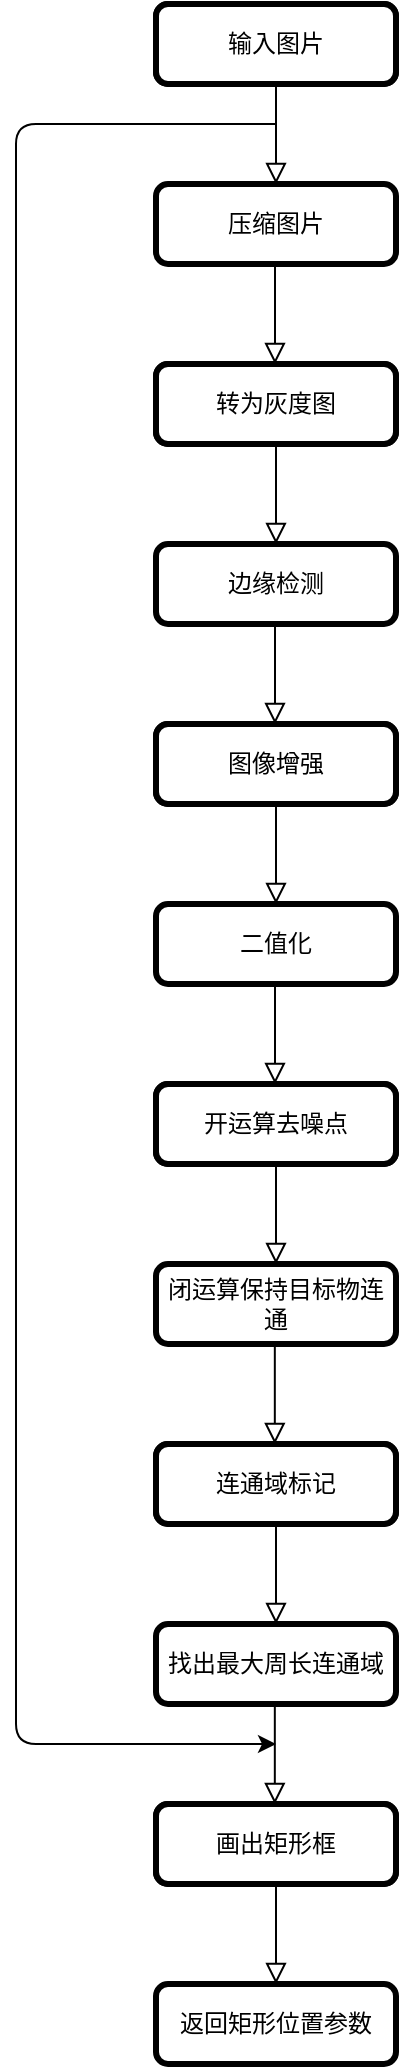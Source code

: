 <mxfile version="13.7.6" type="github">
  <diagram id="C5RBs43oDa-KdzZeNtuy" name="Page-1">
    <mxGraphModel dx="1673" dy="809" grid="0" gridSize="10" guides="1" tooltips="1" connect="1" arrows="1" fold="1" page="1" pageScale="1" pageWidth="827" pageHeight="1169" math="0" shadow="0">
      <root>
        <mxCell id="WIyWlLk6GJQsqaUBKTNV-0" />
        <mxCell id="WIyWlLk6GJQsqaUBKTNV-1" parent="WIyWlLk6GJQsqaUBKTNV-0" />
        <mxCell id="WIyWlLk6GJQsqaUBKTNV-2" value="" style="rounded=0;html=1;jettySize=auto;orthogonalLoop=1;fontSize=11;endArrow=block;endFill=0;endSize=8;strokeWidth=1;shadow=0;labelBackgroundColor=none;edgeStyle=orthogonalEdgeStyle;" parent="WIyWlLk6GJQsqaUBKTNV-1" source="WIyWlLk6GJQsqaUBKTNV-3" edge="1">
          <mxGeometry relative="1" as="geometry">
            <mxPoint x="220" y="170" as="targetPoint" />
          </mxGeometry>
        </mxCell>
        <mxCell id="WIyWlLk6GJQsqaUBKTNV-3" value="输入图片" style="rounded=1;whiteSpace=wrap;html=1;fontSize=12;glass=0;strokeWidth=3;shadow=0;" parent="WIyWlLk6GJQsqaUBKTNV-1" vertex="1">
          <mxGeometry x="160" y="80" width="120" height="40" as="geometry" />
        </mxCell>
        <mxCell id="svYZ8ogztypZdfJ2Gajn-1" value="压缩图片" style="rounded=1;whiteSpace=wrap;html=1;fontSize=12;glass=0;strokeWidth=3;shadow=0;" vertex="1" parent="WIyWlLk6GJQsqaUBKTNV-1">
          <mxGeometry x="160" y="170" width="120" height="40" as="geometry" />
        </mxCell>
        <mxCell id="svYZ8ogztypZdfJ2Gajn-2" value="输入图片" style="rounded=1;whiteSpace=wrap;html=1;fontSize=12;glass=0;strokeWidth=3;shadow=0;" vertex="1" parent="WIyWlLk6GJQsqaUBKTNV-1">
          <mxGeometry x="160" y="80" width="120" height="40" as="geometry" />
        </mxCell>
        <mxCell id="svYZ8ogztypZdfJ2Gajn-3" value="" style="rounded=0;html=1;jettySize=auto;orthogonalLoop=1;fontSize=11;endArrow=block;endFill=0;endSize=8;strokeWidth=1;shadow=0;labelBackgroundColor=none;edgeStyle=orthogonalEdgeStyle;" edge="1" parent="WIyWlLk6GJQsqaUBKTNV-1" source="svYZ8ogztypZdfJ2Gajn-4">
          <mxGeometry relative="1" as="geometry">
            <mxPoint x="220" y="350" as="targetPoint" />
          </mxGeometry>
        </mxCell>
        <mxCell id="svYZ8ogztypZdfJ2Gajn-4" value="输入图片" style="rounded=1;whiteSpace=wrap;html=1;fontSize=12;glass=0;strokeWidth=3;shadow=0;" vertex="1" parent="WIyWlLk6GJQsqaUBKTNV-1">
          <mxGeometry x="160" y="260" width="120" height="40" as="geometry" />
        </mxCell>
        <mxCell id="svYZ8ogztypZdfJ2Gajn-5" value="边缘检测" style="rounded=1;whiteSpace=wrap;html=1;fontSize=12;glass=0;strokeWidth=3;shadow=0;" vertex="1" parent="WIyWlLk6GJQsqaUBKTNV-1">
          <mxGeometry x="160" y="350" width="120" height="40" as="geometry" />
        </mxCell>
        <mxCell id="svYZ8ogztypZdfJ2Gajn-6" value="转为灰度图" style="rounded=1;whiteSpace=wrap;html=1;fontSize=12;glass=0;strokeWidth=3;shadow=0;" vertex="1" parent="WIyWlLk6GJQsqaUBKTNV-1">
          <mxGeometry x="160" y="260" width="120" height="40" as="geometry" />
        </mxCell>
        <mxCell id="svYZ8ogztypZdfJ2Gajn-7" value="" style="rounded=0;html=1;jettySize=auto;orthogonalLoop=1;fontSize=11;endArrow=block;endFill=0;endSize=8;strokeWidth=1;shadow=0;labelBackgroundColor=none;edgeStyle=orthogonalEdgeStyle;" edge="1" parent="WIyWlLk6GJQsqaUBKTNV-1" source="svYZ8ogztypZdfJ2Gajn-8">
          <mxGeometry relative="1" as="geometry">
            <mxPoint x="220" y="710" as="targetPoint" />
          </mxGeometry>
        </mxCell>
        <mxCell id="svYZ8ogztypZdfJ2Gajn-8" value="输入图片" style="rounded=1;whiteSpace=wrap;html=1;fontSize=12;glass=0;strokeWidth=3;shadow=0;" vertex="1" parent="WIyWlLk6GJQsqaUBKTNV-1">
          <mxGeometry x="160" y="620" width="120" height="40" as="geometry" />
        </mxCell>
        <mxCell id="svYZ8ogztypZdfJ2Gajn-9" value="闭运算保持目标物连通" style="rounded=1;whiteSpace=wrap;html=1;fontSize=12;glass=0;strokeWidth=3;shadow=0;" vertex="1" parent="WIyWlLk6GJQsqaUBKTNV-1">
          <mxGeometry x="160" y="710" width="120" height="40" as="geometry" />
        </mxCell>
        <mxCell id="svYZ8ogztypZdfJ2Gajn-10" value="开运算去噪点" style="rounded=1;whiteSpace=wrap;html=1;fontSize=12;glass=0;strokeWidth=3;shadow=0;" vertex="1" parent="WIyWlLk6GJQsqaUBKTNV-1">
          <mxGeometry x="160" y="620" width="120" height="40" as="geometry" />
        </mxCell>
        <mxCell id="svYZ8ogztypZdfJ2Gajn-11" value="" style="rounded=0;html=1;jettySize=auto;orthogonalLoop=1;fontSize=11;endArrow=block;endFill=0;endSize=8;strokeWidth=1;shadow=0;labelBackgroundColor=none;edgeStyle=orthogonalEdgeStyle;" edge="1" parent="WIyWlLk6GJQsqaUBKTNV-1" source="svYZ8ogztypZdfJ2Gajn-12">
          <mxGeometry relative="1" as="geometry">
            <mxPoint x="220" y="890" as="targetPoint" />
          </mxGeometry>
        </mxCell>
        <mxCell id="svYZ8ogztypZdfJ2Gajn-12" value="输入图片" style="rounded=1;whiteSpace=wrap;html=1;fontSize=12;glass=0;strokeWidth=3;shadow=0;" vertex="1" parent="WIyWlLk6GJQsqaUBKTNV-1">
          <mxGeometry x="160" y="800" width="120" height="40" as="geometry" />
        </mxCell>
        <mxCell id="svYZ8ogztypZdfJ2Gajn-13" value="找出最大周长连通域" style="rounded=1;whiteSpace=wrap;html=1;fontSize=12;glass=0;strokeWidth=3;shadow=0;" vertex="1" parent="WIyWlLk6GJQsqaUBKTNV-1">
          <mxGeometry x="160" y="890" width="120" height="40" as="geometry" />
        </mxCell>
        <mxCell id="svYZ8ogztypZdfJ2Gajn-14" value="连通域标记" style="rounded=1;whiteSpace=wrap;html=1;fontSize=12;glass=0;strokeWidth=3;shadow=0;" vertex="1" parent="WIyWlLk6GJQsqaUBKTNV-1">
          <mxGeometry x="160" y="800" width="120" height="40" as="geometry" />
        </mxCell>
        <mxCell id="svYZ8ogztypZdfJ2Gajn-15" value="" style="rounded=0;html=1;jettySize=auto;orthogonalLoop=1;fontSize=11;endArrow=block;endFill=0;endSize=8;strokeWidth=1;shadow=0;labelBackgroundColor=none;edgeStyle=orthogonalEdgeStyle;" edge="1" parent="WIyWlLk6GJQsqaUBKTNV-1" source="svYZ8ogztypZdfJ2Gajn-16">
          <mxGeometry relative="1" as="geometry">
            <mxPoint x="220" y="530" as="targetPoint" />
          </mxGeometry>
        </mxCell>
        <mxCell id="svYZ8ogztypZdfJ2Gajn-16" value="输入图片" style="rounded=1;whiteSpace=wrap;html=1;fontSize=12;glass=0;strokeWidth=3;shadow=0;" vertex="1" parent="WIyWlLk6GJQsqaUBKTNV-1">
          <mxGeometry x="160" y="440" width="120" height="40" as="geometry" />
        </mxCell>
        <mxCell id="svYZ8ogztypZdfJ2Gajn-17" value="二值化" style="rounded=1;whiteSpace=wrap;html=1;fontSize=12;glass=0;strokeWidth=3;shadow=0;" vertex="1" parent="WIyWlLk6GJQsqaUBKTNV-1">
          <mxGeometry x="160" y="530" width="120" height="40" as="geometry" />
        </mxCell>
        <mxCell id="svYZ8ogztypZdfJ2Gajn-18" value="图像增强" style="rounded=1;whiteSpace=wrap;html=1;fontSize=12;glass=0;strokeWidth=3;shadow=0;" vertex="1" parent="WIyWlLk6GJQsqaUBKTNV-1">
          <mxGeometry x="160" y="440" width="120" height="40" as="geometry" />
        </mxCell>
        <mxCell id="svYZ8ogztypZdfJ2Gajn-19" value="" style="rounded=0;html=1;jettySize=auto;orthogonalLoop=1;fontSize=11;endArrow=block;endFill=0;endSize=8;strokeWidth=1;shadow=0;labelBackgroundColor=none;edgeStyle=orthogonalEdgeStyle;" edge="1" parent="WIyWlLk6GJQsqaUBKTNV-1">
          <mxGeometry relative="1" as="geometry">
            <mxPoint x="219.5" y="260" as="targetPoint" />
            <mxPoint x="219.5" y="210" as="sourcePoint" />
          </mxGeometry>
        </mxCell>
        <mxCell id="svYZ8ogztypZdfJ2Gajn-20" value="" style="rounded=0;html=1;jettySize=auto;orthogonalLoop=1;fontSize=11;endArrow=block;endFill=0;endSize=8;strokeWidth=1;shadow=0;labelBackgroundColor=none;edgeStyle=orthogonalEdgeStyle;" edge="1" parent="WIyWlLk6GJQsqaUBKTNV-1">
          <mxGeometry relative="1" as="geometry">
            <mxPoint x="219.5" y="440" as="targetPoint" />
            <mxPoint x="219.5" y="390" as="sourcePoint" />
          </mxGeometry>
        </mxCell>
        <mxCell id="svYZ8ogztypZdfJ2Gajn-22" value="" style="rounded=0;html=1;jettySize=auto;orthogonalLoop=1;fontSize=11;endArrow=block;endFill=0;endSize=8;strokeWidth=1;shadow=0;labelBackgroundColor=none;edgeStyle=orthogonalEdgeStyle;" edge="1" parent="WIyWlLk6GJQsqaUBKTNV-1">
          <mxGeometry relative="1" as="geometry">
            <mxPoint x="219.5" y="620" as="targetPoint" />
            <mxPoint x="219.5" y="570" as="sourcePoint" />
          </mxGeometry>
        </mxCell>
        <mxCell id="svYZ8ogztypZdfJ2Gajn-23" value="" style="rounded=0;html=1;jettySize=auto;orthogonalLoop=1;fontSize=11;endArrow=block;endFill=0;endSize=8;strokeWidth=1;shadow=0;labelBackgroundColor=none;edgeStyle=orthogonalEdgeStyle;" edge="1" parent="WIyWlLk6GJQsqaUBKTNV-1">
          <mxGeometry relative="1" as="geometry">
            <mxPoint x="219.41" y="800.0" as="targetPoint" />
            <mxPoint x="219.41" y="750.0" as="sourcePoint" />
          </mxGeometry>
        </mxCell>
        <mxCell id="svYZ8ogztypZdfJ2Gajn-24" value="" style="rounded=0;html=1;jettySize=auto;orthogonalLoop=1;fontSize=11;endArrow=block;endFill=0;endSize=8;strokeWidth=1;shadow=0;labelBackgroundColor=none;edgeStyle=orthogonalEdgeStyle;" edge="1" parent="WIyWlLk6GJQsqaUBKTNV-1" source="svYZ8ogztypZdfJ2Gajn-25">
          <mxGeometry relative="1" as="geometry">
            <mxPoint x="220" y="1070.0" as="targetPoint" />
          </mxGeometry>
        </mxCell>
        <mxCell id="svYZ8ogztypZdfJ2Gajn-25" value="输入图片" style="rounded=1;whiteSpace=wrap;html=1;fontSize=12;glass=0;strokeWidth=3;shadow=0;" vertex="1" parent="WIyWlLk6GJQsqaUBKTNV-1">
          <mxGeometry x="160" y="980" width="120" height="40" as="geometry" />
        </mxCell>
        <mxCell id="svYZ8ogztypZdfJ2Gajn-26" value="返回矩形位置参数" style="rounded=1;whiteSpace=wrap;html=1;fontSize=12;glass=0;strokeWidth=3;shadow=0;" vertex="1" parent="WIyWlLk6GJQsqaUBKTNV-1">
          <mxGeometry x="160" y="1070" width="120" height="40" as="geometry" />
        </mxCell>
        <mxCell id="svYZ8ogztypZdfJ2Gajn-27" value="画出矩形框" style="rounded=1;whiteSpace=wrap;html=1;fontSize=12;glass=0;strokeWidth=3;shadow=0;" vertex="1" parent="WIyWlLk6GJQsqaUBKTNV-1">
          <mxGeometry x="160" y="980" width="120" height="40" as="geometry" />
        </mxCell>
        <mxCell id="svYZ8ogztypZdfJ2Gajn-28" value="" style="rounded=0;html=1;jettySize=auto;orthogonalLoop=1;fontSize=11;endArrow=block;endFill=0;endSize=8;strokeWidth=1;shadow=0;labelBackgroundColor=none;edgeStyle=orthogonalEdgeStyle;" edge="1" parent="WIyWlLk6GJQsqaUBKTNV-1">
          <mxGeometry relative="1" as="geometry">
            <mxPoint x="219.41" y="980.0" as="targetPoint" />
            <mxPoint x="219.41" y="930.0" as="sourcePoint" />
          </mxGeometry>
        </mxCell>
        <mxCell id="svYZ8ogztypZdfJ2Gajn-29" value="" style="endArrow=classic;html=1;" edge="1" parent="WIyWlLk6GJQsqaUBKTNV-1">
          <mxGeometry width="50" height="50" relative="1" as="geometry">
            <mxPoint x="220" y="140" as="sourcePoint" />
            <mxPoint x="220" y="950" as="targetPoint" />
            <Array as="points">
              <mxPoint x="90" y="140" />
              <mxPoint x="90" y="950" />
            </Array>
          </mxGeometry>
        </mxCell>
      </root>
    </mxGraphModel>
  </diagram>
</mxfile>
